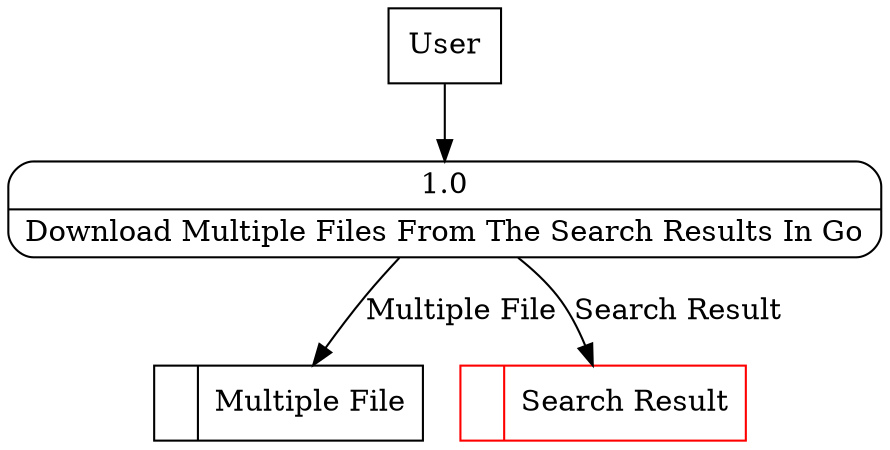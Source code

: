 digraph dfd2{ 
node[shape=record]
200 [label="<f0>  |<f1> Multiple File " ];
201 [label="<f0>  |<f1> Search Result " color=red];
202 [label="User" shape=box];
203 [label="{<f0> 1.0|<f1> Download Multiple Files From The Search Results In Go }" shape=Mrecord];
202 -> 203
203 -> 200 [label="Multiple File"]
203 -> 201 [label="Search Result"]
}